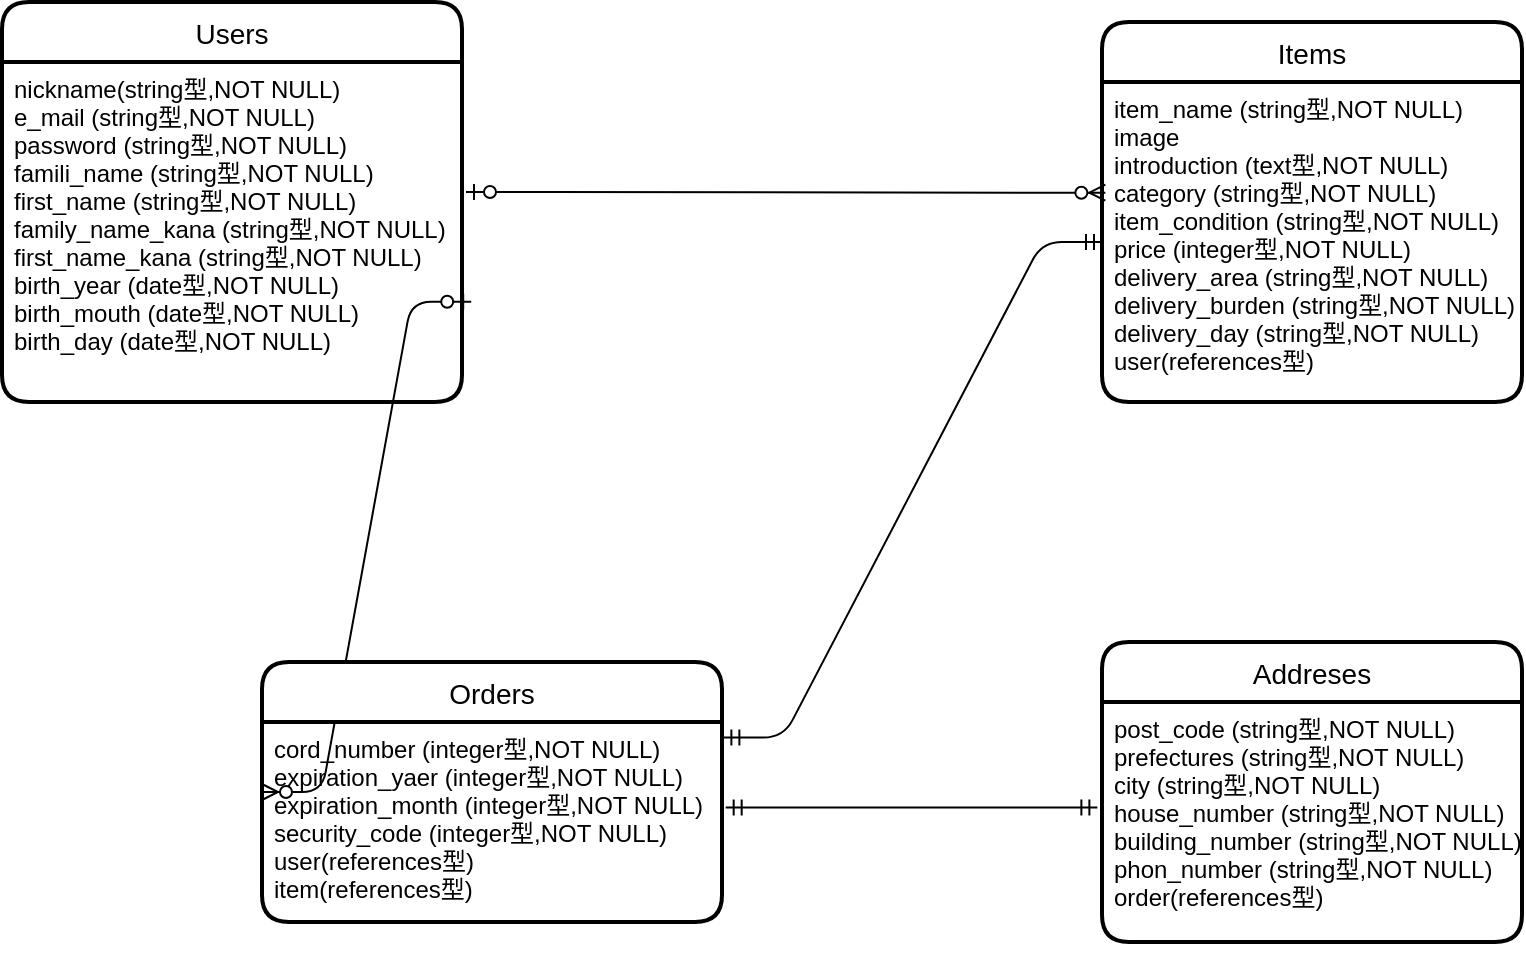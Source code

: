 <mxfile version="13.6.5">
    <diagram id="QV0xVBQO3jdGu9HwCFIC" name="ページ1">
        <mxGraphModel dx="756" dy="859" grid="1" gridSize="10" guides="1" tooltips="1" connect="1" arrows="1" fold="1" page="1" pageScale="1" pageWidth="827" pageHeight="1169" math="0" shadow="0">
            <root>
                <mxCell id="0"/>
                <mxCell id="1" parent="0"/>
                <mxCell id="21" value="" style="edgeStyle=entityRelationEdgeStyle;fontSize=12;html=1;endArrow=ERzeroToMany;startArrow=ERzeroToOne;entryX=0.008;entryY=0.346;entryDx=0;entryDy=0;entryPerimeter=0;" edge="1" parent="1" target="5">
                    <mxGeometry width="100" height="100" relative="1" as="geometry">
                        <mxPoint x="272" y="235" as="sourcePoint"/>
                        <mxPoint x="590" y="230" as="targetPoint"/>
                    </mxGeometry>
                </mxCell>
                <mxCell id="4" value="Items" style="swimlane;childLayout=stackLayout;horizontal=1;startSize=30;horizontalStack=0;rounded=1;fontSize=14;fontStyle=0;strokeWidth=2;resizeParent=0;resizeLast=1;shadow=0;dashed=0;align=center;" vertex="1" parent="1">
                    <mxGeometry x="590" y="150" width="210" height="190" as="geometry"/>
                </mxCell>
                <mxCell id="5" value="item_name (string型,NOT NULL)&#10;image&#10;introduction (text型,NOT NULL)&#10;category (string型,NOT NULL)&#10;item_condition (string型,NOT NULL)&#10;price (integer型,NOT NULL)&#10;delivery_area (string型,NOT NULL)&#10;delivery_burden (string型,NOT NULL)&#10;delivery_day (string型,NOT NULL)&#10;user(references型)&#10;" style="align=left;strokeColor=none;fillColor=none;spacingLeft=4;fontSize=12;verticalAlign=top;resizable=0;rotatable=0;part=1;" vertex="1" parent="4">
                    <mxGeometry y="30" width="210" height="160" as="geometry"/>
                </mxCell>
                <mxCell id="2" value="Users" style="swimlane;childLayout=stackLayout;horizontal=1;startSize=30;horizontalStack=0;rounded=1;fontSize=14;fontStyle=0;strokeWidth=2;resizeParent=0;resizeLast=1;shadow=0;dashed=0;align=center;" vertex="1" parent="1">
                    <mxGeometry x="40" y="140" width="230" height="200" as="geometry"/>
                </mxCell>
                <mxCell id="3" value="nickname(string型,NOT NULL)&#10;e_mail (string型,NOT NULL)&#10;password (string型,NOT NULL)&#10;famili_name (string型,NOT NULL)&#10;first_name (string型,NOT NULL)&#10;family_name_kana (string型,NOT NULL)&#10;first_name_kana (string型,NOT NULL)&#10;birth_year (date型,NOT NULL)&#10;birth_mouth (date型,NOT NULL)&#10;birth_day (date型,NOT NULL)&#10;" style="align=left;strokeColor=none;fillColor=none;spacingLeft=4;fontSize=12;verticalAlign=top;resizable=0;rotatable=0;part=1;" vertex="1" parent="2">
                    <mxGeometry y="30" width="230" height="170" as="geometry"/>
                </mxCell>
                <mxCell id="48" value="" style="edgeStyle=entityRelationEdgeStyle;fontSize=12;html=1;endArrow=ERzeroToMany;startArrow=ERzeroToOne;exitX=1.02;exitY=0.705;exitDx=0;exitDy=0;exitPerimeter=0;entryX=0;entryY=0.5;entryDx=0;entryDy=0;" edge="1" parent="1" source="3" target="6">
                    <mxGeometry width="100" height="100" relative="1" as="geometry">
                        <mxPoint x="320" y="460" as="sourcePoint"/>
                        <mxPoint x="420" y="360" as="targetPoint"/>
                    </mxGeometry>
                </mxCell>
                <mxCell id="49" value="" style="edgeStyle=entityRelationEdgeStyle;fontSize=12;html=1;endArrow=ERmandOne;startArrow=ERmandOne;exitX=1.003;exitY=0.078;exitDx=0;exitDy=0;entryX=0;entryY=0.5;entryDx=0;entryDy=0;exitPerimeter=0;" edge="1" parent="1" source="7" target="5">
                    <mxGeometry width="100" height="100" relative="1" as="geometry">
                        <mxPoint x="470" y="460" as="sourcePoint"/>
                        <mxPoint x="610" y="400" as="targetPoint"/>
                    </mxGeometry>
                </mxCell>
                <mxCell id="6" value="Orders" style="swimlane;childLayout=stackLayout;horizontal=1;startSize=30;horizontalStack=0;rounded=1;fontSize=14;fontStyle=0;strokeWidth=2;resizeParent=0;resizeLast=1;shadow=0;dashed=0;align=center;" vertex="1" parent="1">
                    <mxGeometry x="170" y="470" width="230" height="130" as="geometry">
                        <mxRectangle x="300" y="430" width="70" height="30" as="alternateBounds"/>
                    </mxGeometry>
                </mxCell>
                <mxCell id="7" value="cord_number (integer型,NOT NULL)&#10;expiration_yaer (integer型,NOT NULL)&#10;expiration_month (integer型,NOT NULL)&#10;security_code (integer型,NOT NULL)&#10;user(references型)&#10;item(references型)&#10;&#10;" style="align=left;strokeColor=none;fillColor=none;spacingLeft=4;fontSize=12;verticalAlign=top;resizable=0;rotatable=0;part=1;" vertex="1" parent="6">
                    <mxGeometry y="30" width="230" height="100" as="geometry"/>
                </mxCell>
                <mxCell id="51" value="" style="edgeStyle=entityRelationEdgeStyle;fontSize=12;html=1;endArrow=ERmandOne;startArrow=ERmandOne;entryX=-0.011;entryY=0.44;entryDx=0;entryDy=0;entryPerimeter=0;exitX=1.008;exitY=0.428;exitDx=0;exitDy=0;exitPerimeter=0;" edge="1" parent="1" source="7" target="15">
                    <mxGeometry width="100" height="100" relative="1" as="geometry">
                        <mxPoint x="470" y="460" as="sourcePoint"/>
                        <mxPoint x="608" y="548" as="targetPoint"/>
                    </mxGeometry>
                </mxCell>
                <mxCell id="14" value="Addreses" style="swimlane;childLayout=stackLayout;horizontal=1;startSize=30;horizontalStack=0;rounded=1;fontSize=14;fontStyle=0;strokeWidth=2;resizeParent=0;resizeLast=1;shadow=0;dashed=0;align=center;" vertex="1" parent="1">
                    <mxGeometry x="590" y="460" width="210" height="150" as="geometry"/>
                </mxCell>
                <mxCell id="15" value="post_code (string型,NOT NULL)&#10;prefectures (string型,NOT NULL)&#10;city (string型,NOT NULL)&#10;house_number (string型,NOT NULL)&#10;building_number (string型,NOT NULL)&#10;phon_number (string型,NOT NULL)&#10;order(references型)" style="align=left;strokeColor=none;fillColor=none;spacingLeft=4;fontSize=12;verticalAlign=top;resizable=0;rotatable=0;part=1;" vertex="1" parent="14">
                    <mxGeometry y="30" width="210" height="120" as="geometry"/>
                </mxCell>
                <mxCell id="20" style="edgeStyle=orthogonalEdgeStyle;rounded=0;orthogonalLoop=1;jettySize=auto;html=1;exitX=0.5;exitY=1;exitDx=0;exitDy=0;" edge="1" parent="14" source="15" target="15">
                    <mxGeometry relative="1" as="geometry"/>
                </mxCell>
            </root>
        </mxGraphModel>
    </diagram>
</mxfile>